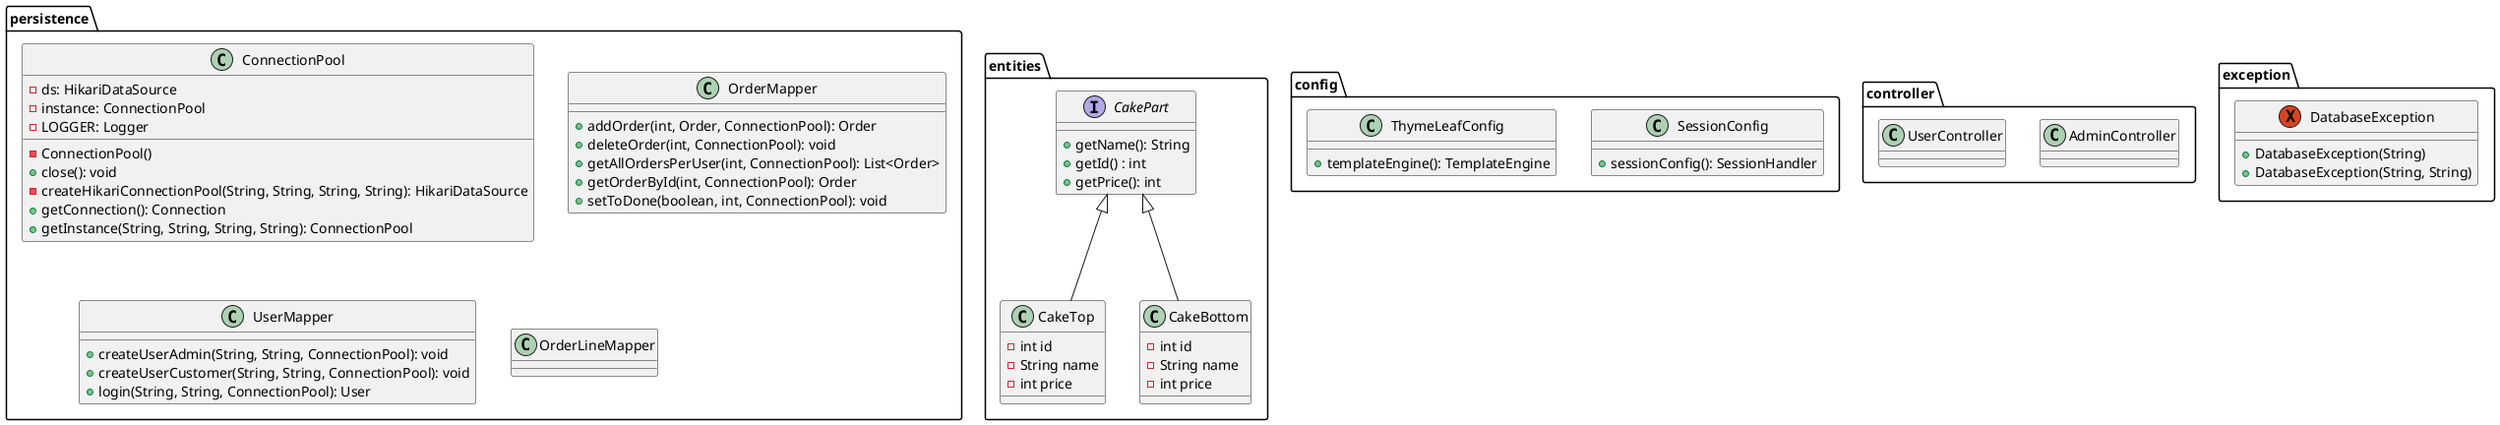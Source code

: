 @startuml
'https://plantuml.com/class-diagram
package "entities"{
interface CakePart {
+ getName(): String
+ getId() : int
+ getPrice(): int
}
class CakeTop extends CakePart{
                                -int id
                                -String name
                                -int price
                                }
class CakeBottom extends CakePart{
                                 -int id
                                 -String name
                                 -int price
                                 }
}

package "config"{
class SessionConfig{
+ sessionConfig(): SessionHandler
}

class ThymeLeafConfig{
+ templateEngine(): TemplateEngine
}
}

package "controller"{
class AdminController{

}
class UserController{

}
}

package "exception"{

Exception DatabaseException{
+ DatabaseException(String)
+ DatabaseException(String, String)
}
}

package "persistence"{
class ConnectionPool{
- ds: HikariDataSource
- instance: ConnectionPool
- LOGGER: Logger

- ConnectionPool()
+ close(): void
- createHikariConnectionPool(String, String, String, String): HikariDataSource
+ getConnection(): Connection
+ getInstance(String, String, String, String): ConnectionPool
}

class OrderMapper{
+ addOrder(int, Order, ConnectionPool): Order
+ deleteOrder(int, ConnectionPool): void
+ getAllOrdersPerUser(int, ConnectionPool): List<Order>
+ getOrderById(int, ConnectionPool): Order
+ setToDone(boolean, int, ConnectionPool): void
}

class UserMapper{
+ createUserAdmin(String, String, ConnectionPool): void
+ createUserCustomer(String, String, ConnectionPool): void
+ login(String, String, ConnectionPool): User
}

class OrderLineMapper{

}
@enduml
